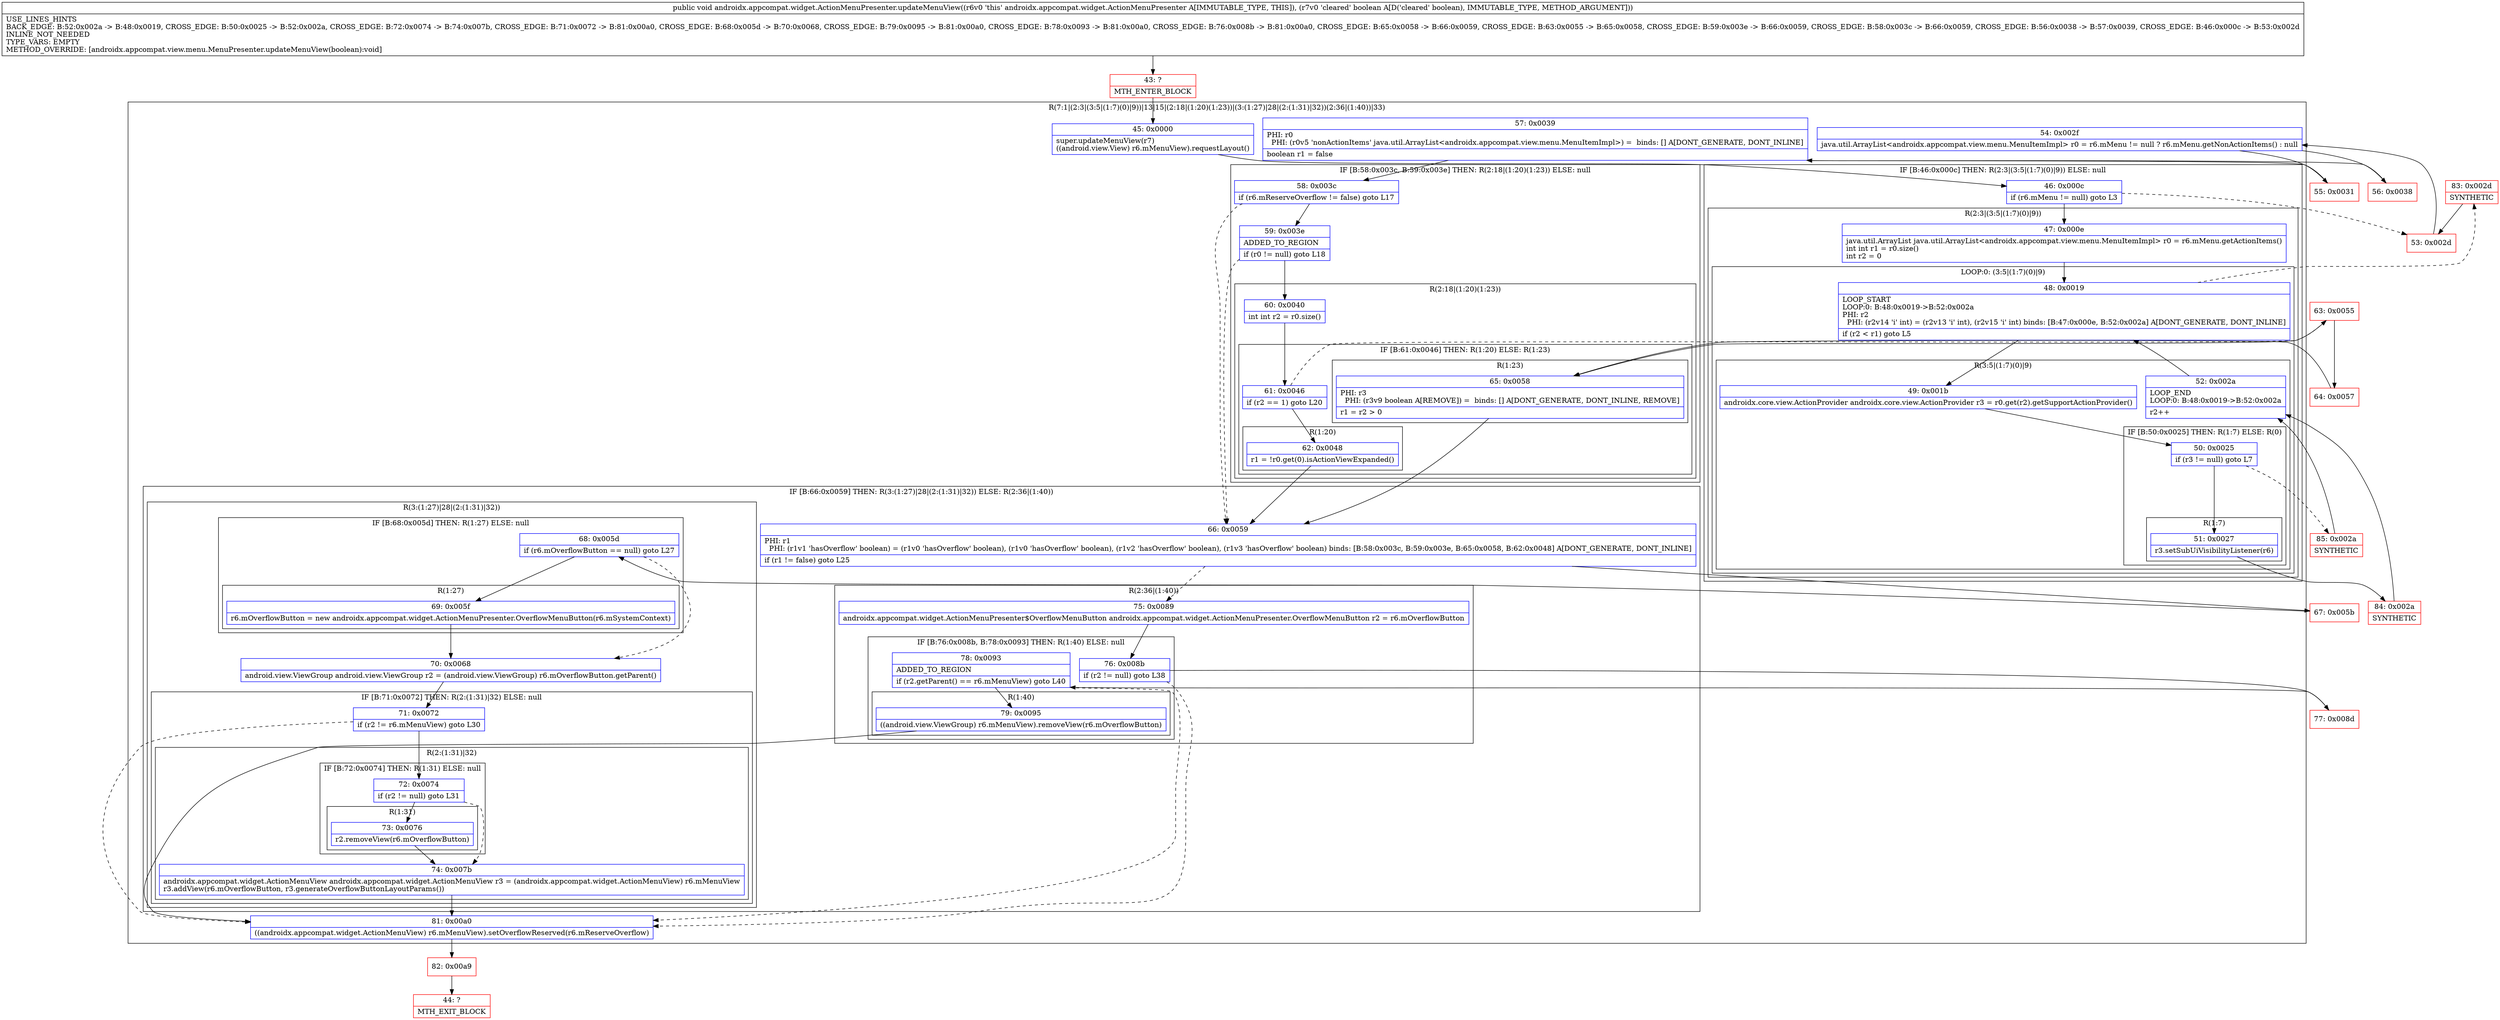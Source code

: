 digraph "CFG forandroidx.appcompat.widget.ActionMenuPresenter.updateMenuView(Z)V" {
subgraph cluster_Region_1259951236 {
label = "R(7:1|(2:3|(3:5|(1:7)(0)|9))|13|15|(2:18|(1:20)(1:23))|(3:(1:27)|28|(2:(1:31)|32))(2:36|(1:40))|33)";
node [shape=record,color=blue];
Node_45 [shape=record,label="{45\:\ 0x0000|super.updateMenuView(r7)\l((android.view.View) r6.mMenuView).requestLayout()\l}"];
subgraph cluster_IfRegion_278635611 {
label = "IF [B:46:0x000c] THEN: R(2:3|(3:5|(1:7)(0)|9)) ELSE: null";
node [shape=record,color=blue];
Node_46 [shape=record,label="{46\:\ 0x000c|if (r6.mMenu != null) goto L3\l}"];
subgraph cluster_Region_1862268021 {
label = "R(2:3|(3:5|(1:7)(0)|9))";
node [shape=record,color=blue];
Node_47 [shape=record,label="{47\:\ 0x000e|java.util.ArrayList java.util.ArrayList\<androidx.appcompat.view.menu.MenuItemImpl\> r0 = r6.mMenu.getActionItems()\lint int r1 = r0.size()\lint r2 = 0\l}"];
subgraph cluster_LoopRegion_1161765845 {
label = "LOOP:0: (3:5|(1:7)(0)|9)";
node [shape=record,color=blue];
Node_48 [shape=record,label="{48\:\ 0x0019|LOOP_START\lLOOP:0: B:48:0x0019\-\>B:52:0x002a\lPHI: r2 \l  PHI: (r2v14 'i' int) = (r2v13 'i' int), (r2v15 'i' int) binds: [B:47:0x000e, B:52:0x002a] A[DONT_GENERATE, DONT_INLINE]\l|if (r2 \< r1) goto L5\l}"];
subgraph cluster_Region_2128096674 {
label = "R(3:5|(1:7)(0)|9)";
node [shape=record,color=blue];
Node_49 [shape=record,label="{49\:\ 0x001b|androidx.core.view.ActionProvider androidx.core.view.ActionProvider r3 = r0.get(r2).getSupportActionProvider()\l}"];
subgraph cluster_IfRegion_442609439 {
label = "IF [B:50:0x0025] THEN: R(1:7) ELSE: R(0)";
node [shape=record,color=blue];
Node_50 [shape=record,label="{50\:\ 0x0025|if (r3 != null) goto L7\l}"];
subgraph cluster_Region_187481210 {
label = "R(1:7)";
node [shape=record,color=blue];
Node_51 [shape=record,label="{51\:\ 0x0027|r3.setSubUiVisibilityListener(r6)\l}"];
}
subgraph cluster_Region_1273575934 {
label = "R(0)";
node [shape=record,color=blue];
}
}
Node_52 [shape=record,label="{52\:\ 0x002a|LOOP_END\lLOOP:0: B:48:0x0019\-\>B:52:0x002a\l|r2++\l}"];
}
}
}
}
Node_54 [shape=record,label="{54\:\ 0x002f|java.util.ArrayList\<androidx.appcompat.view.menu.MenuItemImpl\> r0 = r6.mMenu != null ? r6.mMenu.getNonActionItems() : null\l}"];
Node_57 [shape=record,label="{57\:\ 0x0039|PHI: r0 \l  PHI: (r0v5 'nonActionItems' java.util.ArrayList\<androidx.appcompat.view.menu.MenuItemImpl\>) =  binds: [] A[DONT_GENERATE, DONT_INLINE]\l|boolean r1 = false\l}"];
subgraph cluster_IfRegion_1940070343 {
label = "IF [B:58:0x003c, B:59:0x003e] THEN: R(2:18|(1:20)(1:23)) ELSE: null";
node [shape=record,color=blue];
Node_58 [shape=record,label="{58\:\ 0x003c|if (r6.mReserveOverflow != false) goto L17\l}"];
Node_59 [shape=record,label="{59\:\ 0x003e|ADDED_TO_REGION\l|if (r0 != null) goto L18\l}"];
subgraph cluster_Region_1190943717 {
label = "R(2:18|(1:20)(1:23))";
node [shape=record,color=blue];
Node_60 [shape=record,label="{60\:\ 0x0040|int int r2 = r0.size()\l}"];
subgraph cluster_IfRegion_766399992 {
label = "IF [B:61:0x0046] THEN: R(1:20) ELSE: R(1:23)";
node [shape=record,color=blue];
Node_61 [shape=record,label="{61\:\ 0x0046|if (r2 == 1) goto L20\l}"];
subgraph cluster_Region_1716262361 {
label = "R(1:20)";
node [shape=record,color=blue];
Node_62 [shape=record,label="{62\:\ 0x0048|r1 = !r0.get(0).isActionViewExpanded()\l}"];
}
subgraph cluster_Region_1743835360 {
label = "R(1:23)";
node [shape=record,color=blue];
Node_65 [shape=record,label="{65\:\ 0x0058|PHI: r3 \l  PHI: (r3v9 boolean A[REMOVE]) =  binds: [] A[DONT_GENERATE, DONT_INLINE, REMOVE]\l|r1 = r2 \> 0\l}"];
}
}
}
}
subgraph cluster_IfRegion_214345470 {
label = "IF [B:66:0x0059] THEN: R(3:(1:27)|28|(2:(1:31)|32)) ELSE: R(2:36|(1:40))";
node [shape=record,color=blue];
Node_66 [shape=record,label="{66\:\ 0x0059|PHI: r1 \l  PHI: (r1v1 'hasOverflow' boolean) = (r1v0 'hasOverflow' boolean), (r1v0 'hasOverflow' boolean), (r1v2 'hasOverflow' boolean), (r1v3 'hasOverflow' boolean) binds: [B:58:0x003c, B:59:0x003e, B:65:0x0058, B:62:0x0048] A[DONT_GENERATE, DONT_INLINE]\l|if (r1 != false) goto L25\l}"];
subgraph cluster_Region_1328770840 {
label = "R(3:(1:27)|28|(2:(1:31)|32))";
node [shape=record,color=blue];
subgraph cluster_IfRegion_1702419357 {
label = "IF [B:68:0x005d] THEN: R(1:27) ELSE: null";
node [shape=record,color=blue];
Node_68 [shape=record,label="{68\:\ 0x005d|if (r6.mOverflowButton == null) goto L27\l}"];
subgraph cluster_Region_859959230 {
label = "R(1:27)";
node [shape=record,color=blue];
Node_69 [shape=record,label="{69\:\ 0x005f|r6.mOverflowButton = new androidx.appcompat.widget.ActionMenuPresenter.OverflowMenuButton(r6.mSystemContext)\l}"];
}
}
Node_70 [shape=record,label="{70\:\ 0x0068|android.view.ViewGroup android.view.ViewGroup r2 = (android.view.ViewGroup) r6.mOverflowButton.getParent()\l}"];
subgraph cluster_IfRegion_1996210518 {
label = "IF [B:71:0x0072] THEN: R(2:(1:31)|32) ELSE: null";
node [shape=record,color=blue];
Node_71 [shape=record,label="{71\:\ 0x0072|if (r2 != r6.mMenuView) goto L30\l}"];
subgraph cluster_Region_100124001 {
label = "R(2:(1:31)|32)";
node [shape=record,color=blue];
subgraph cluster_IfRegion_1369589262 {
label = "IF [B:72:0x0074] THEN: R(1:31) ELSE: null";
node [shape=record,color=blue];
Node_72 [shape=record,label="{72\:\ 0x0074|if (r2 != null) goto L31\l}"];
subgraph cluster_Region_1365781499 {
label = "R(1:31)";
node [shape=record,color=blue];
Node_73 [shape=record,label="{73\:\ 0x0076|r2.removeView(r6.mOverflowButton)\l}"];
}
}
Node_74 [shape=record,label="{74\:\ 0x007b|androidx.appcompat.widget.ActionMenuView androidx.appcompat.widget.ActionMenuView r3 = (androidx.appcompat.widget.ActionMenuView) r6.mMenuView\lr3.addView(r6.mOverflowButton, r3.generateOverflowButtonLayoutParams())\l}"];
}
}
}
subgraph cluster_Region_675411952 {
label = "R(2:36|(1:40))";
node [shape=record,color=blue];
Node_75 [shape=record,label="{75\:\ 0x0089|androidx.appcompat.widget.ActionMenuPresenter$OverflowMenuButton androidx.appcompat.widget.ActionMenuPresenter.OverflowMenuButton r2 = r6.mOverflowButton\l}"];
subgraph cluster_IfRegion_782622204 {
label = "IF [B:76:0x008b, B:78:0x0093] THEN: R(1:40) ELSE: null";
node [shape=record,color=blue];
Node_76 [shape=record,label="{76\:\ 0x008b|if (r2 != null) goto L38\l}"];
Node_78 [shape=record,label="{78\:\ 0x0093|ADDED_TO_REGION\l|if (r2.getParent() == r6.mMenuView) goto L40\l}"];
subgraph cluster_Region_2125802737 {
label = "R(1:40)";
node [shape=record,color=blue];
Node_79 [shape=record,label="{79\:\ 0x0095|((android.view.ViewGroup) r6.mMenuView).removeView(r6.mOverflowButton)\l}"];
}
}
}
}
Node_81 [shape=record,label="{81\:\ 0x00a0|((androidx.appcompat.widget.ActionMenuView) r6.mMenuView).setOverflowReserved(r6.mReserveOverflow)\l}"];
}
Node_43 [shape=record,color=red,label="{43\:\ ?|MTH_ENTER_BLOCK\l}"];
Node_84 [shape=record,color=red,label="{84\:\ 0x002a|SYNTHETIC\l}"];
Node_85 [shape=record,color=red,label="{85\:\ 0x002a|SYNTHETIC\l}"];
Node_83 [shape=record,color=red,label="{83\:\ 0x002d|SYNTHETIC\l}"];
Node_53 [shape=record,color=red,label="{53\:\ 0x002d}"];
Node_55 [shape=record,color=red,label="{55\:\ 0x0031}"];
Node_63 [shape=record,color=red,label="{63\:\ 0x0055}"];
Node_64 [shape=record,color=red,label="{64\:\ 0x0057}"];
Node_67 [shape=record,color=red,label="{67\:\ 0x005b}"];
Node_82 [shape=record,color=red,label="{82\:\ 0x00a9}"];
Node_44 [shape=record,color=red,label="{44\:\ ?|MTH_EXIT_BLOCK\l}"];
Node_77 [shape=record,color=red,label="{77\:\ 0x008d}"];
Node_56 [shape=record,color=red,label="{56\:\ 0x0038}"];
MethodNode[shape=record,label="{public void androidx.appcompat.widget.ActionMenuPresenter.updateMenuView((r6v0 'this' androidx.appcompat.widget.ActionMenuPresenter A[IMMUTABLE_TYPE, THIS]), (r7v0 'cleared' boolean A[D('cleared' boolean), IMMUTABLE_TYPE, METHOD_ARGUMENT]))  | USE_LINES_HINTS\lBACK_EDGE: B:52:0x002a \-\> B:48:0x0019, CROSS_EDGE: B:50:0x0025 \-\> B:52:0x002a, CROSS_EDGE: B:72:0x0074 \-\> B:74:0x007b, CROSS_EDGE: B:71:0x0072 \-\> B:81:0x00a0, CROSS_EDGE: B:68:0x005d \-\> B:70:0x0068, CROSS_EDGE: B:79:0x0095 \-\> B:81:0x00a0, CROSS_EDGE: B:78:0x0093 \-\> B:81:0x00a0, CROSS_EDGE: B:76:0x008b \-\> B:81:0x00a0, CROSS_EDGE: B:65:0x0058 \-\> B:66:0x0059, CROSS_EDGE: B:63:0x0055 \-\> B:65:0x0058, CROSS_EDGE: B:59:0x003e \-\> B:66:0x0059, CROSS_EDGE: B:58:0x003c \-\> B:66:0x0059, CROSS_EDGE: B:56:0x0038 \-\> B:57:0x0039, CROSS_EDGE: B:46:0x000c \-\> B:53:0x002d\lINLINE_NOT_NEEDED\lTYPE_VARS: EMPTY\lMETHOD_OVERRIDE: [androidx.appcompat.view.menu.MenuPresenter.updateMenuView(boolean):void]\l}"];
MethodNode -> Node_43;Node_45 -> Node_46;
Node_46 -> Node_47;
Node_46 -> Node_53[style=dashed];
Node_47 -> Node_48;
Node_48 -> Node_49;
Node_48 -> Node_83[style=dashed];
Node_49 -> Node_50;
Node_50 -> Node_51;
Node_50 -> Node_85[style=dashed];
Node_51 -> Node_84;
Node_52 -> Node_48;
Node_54 -> Node_55;
Node_54 -> Node_56;
Node_57 -> Node_58;
Node_58 -> Node_59;
Node_58 -> Node_66[style=dashed];
Node_59 -> Node_60;
Node_59 -> Node_66[style=dashed];
Node_60 -> Node_61;
Node_61 -> Node_62;
Node_61 -> Node_63[style=dashed];
Node_62 -> Node_66;
Node_65 -> Node_66;
Node_66 -> Node_67;
Node_66 -> Node_75[style=dashed];
Node_68 -> Node_69;
Node_68 -> Node_70[style=dashed];
Node_69 -> Node_70;
Node_70 -> Node_71;
Node_71 -> Node_72;
Node_71 -> Node_81[style=dashed];
Node_72 -> Node_73;
Node_72 -> Node_74[style=dashed];
Node_73 -> Node_74;
Node_74 -> Node_81;
Node_75 -> Node_76;
Node_76 -> Node_77;
Node_76 -> Node_81[style=dashed];
Node_78 -> Node_79;
Node_78 -> Node_81[style=dashed];
Node_79 -> Node_81;
Node_81 -> Node_82;
Node_43 -> Node_45;
Node_84 -> Node_52;
Node_85 -> Node_52;
Node_83 -> Node_53;
Node_53 -> Node_54;
Node_55 -> Node_57;
Node_63 -> Node_64;
Node_63 -> Node_65;
Node_64 -> Node_65;
Node_67 -> Node_68;
Node_82 -> Node_44;
Node_77 -> Node_78;
Node_56 -> Node_57;
}

